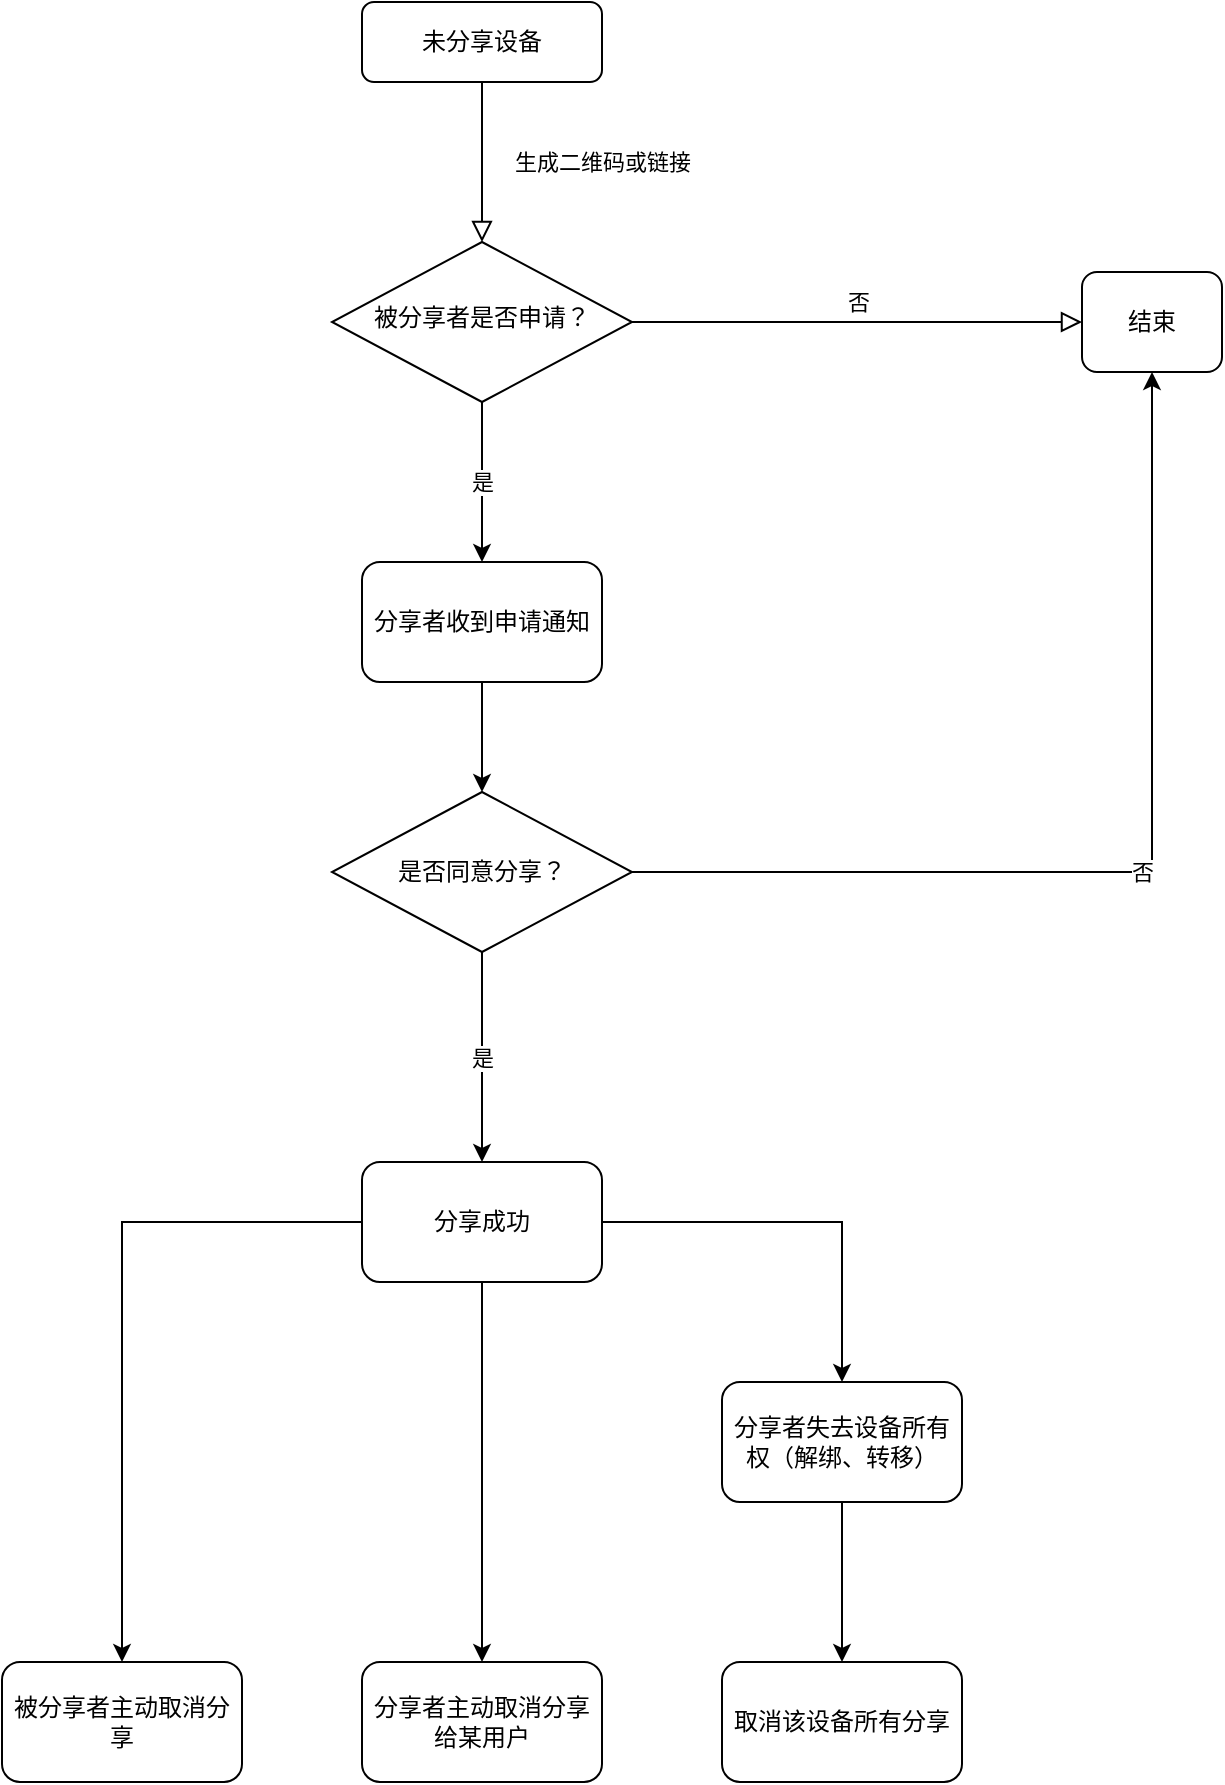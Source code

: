 <mxfile version="21.3.8" type="github">
  <diagram id="C5RBs43oDa-KdzZeNtuy" name="Page-1">
    <mxGraphModel dx="2251" dy="759" grid="1" gridSize="10" guides="1" tooltips="1" connect="1" arrows="1" fold="1" page="1" pageScale="1" pageWidth="827" pageHeight="1169" math="0" shadow="0">
      <root>
        <mxCell id="WIyWlLk6GJQsqaUBKTNV-0" />
        <mxCell id="WIyWlLk6GJQsqaUBKTNV-1" parent="WIyWlLk6GJQsqaUBKTNV-0" />
        <mxCell id="WIyWlLk6GJQsqaUBKTNV-2" value="生成二维码或链接" style="rounded=0;html=1;jettySize=auto;orthogonalLoop=1;fontSize=11;endArrow=block;endFill=0;endSize=8;strokeWidth=1;shadow=0;labelBackgroundColor=none;edgeStyle=orthogonalEdgeStyle;" parent="WIyWlLk6GJQsqaUBKTNV-1" source="WIyWlLk6GJQsqaUBKTNV-3" target="WIyWlLk6GJQsqaUBKTNV-6" edge="1">
          <mxGeometry y="60" relative="1" as="geometry">
            <mxPoint as="offset" />
          </mxGeometry>
        </mxCell>
        <mxCell id="WIyWlLk6GJQsqaUBKTNV-3" value="未分享设备" style="rounded=1;whiteSpace=wrap;html=1;fontSize=12;glass=0;strokeWidth=1;shadow=0;" parent="WIyWlLk6GJQsqaUBKTNV-1" vertex="1">
          <mxGeometry x="160" y="110" width="120" height="40" as="geometry" />
        </mxCell>
        <mxCell id="WIyWlLk6GJQsqaUBKTNV-5" value="否" style="edgeStyle=orthogonalEdgeStyle;rounded=0;html=1;jettySize=auto;orthogonalLoop=1;fontSize=11;endArrow=block;endFill=0;endSize=8;strokeWidth=1;shadow=0;labelBackgroundColor=none;entryX=0;entryY=0.5;entryDx=0;entryDy=0;" parent="WIyWlLk6GJQsqaUBKTNV-1" source="WIyWlLk6GJQsqaUBKTNV-6" target="ylbgoc-JCAawDi8y3SgY-0" edge="1">
          <mxGeometry y="10" relative="1" as="geometry">
            <mxPoint as="offset" />
            <mxPoint x="320" y="210.029" as="targetPoint" />
          </mxGeometry>
        </mxCell>
        <mxCell id="ylbgoc-JCAawDi8y3SgY-2" value="是" style="edgeStyle=orthogonalEdgeStyle;rounded=0;orthogonalLoop=1;jettySize=auto;html=1;entryX=0.5;entryY=0;entryDx=0;entryDy=0;" edge="1" parent="WIyWlLk6GJQsqaUBKTNV-1" source="WIyWlLk6GJQsqaUBKTNV-6" target="ylbgoc-JCAawDi8y3SgY-4">
          <mxGeometry relative="1" as="geometry">
            <mxPoint x="220" y="380" as="targetPoint" />
          </mxGeometry>
        </mxCell>
        <mxCell id="WIyWlLk6GJQsqaUBKTNV-6" value="被分享者是否申请？" style="rhombus;whiteSpace=wrap;html=1;shadow=0;fontFamily=Helvetica;fontSize=12;align=center;strokeWidth=1;spacing=6;spacingTop=-4;" parent="WIyWlLk6GJQsqaUBKTNV-1" vertex="1">
          <mxGeometry x="145" y="230" width="150" height="80" as="geometry" />
        </mxCell>
        <mxCell id="ylbgoc-JCAawDi8y3SgY-0" value="结束" style="rounded=1;whiteSpace=wrap;html=1;" vertex="1" parent="WIyWlLk6GJQsqaUBKTNV-1">
          <mxGeometry x="520" y="245" width="70" height="50" as="geometry" />
        </mxCell>
        <mxCell id="ylbgoc-JCAawDi8y3SgY-6" style="edgeStyle=orthogonalEdgeStyle;rounded=0;orthogonalLoop=1;jettySize=auto;html=1;entryX=0.5;entryY=0;entryDx=0;entryDy=0;" edge="1" parent="WIyWlLk6GJQsqaUBKTNV-1" source="ylbgoc-JCAawDi8y3SgY-4" target="ylbgoc-JCAawDi8y3SgY-5">
          <mxGeometry relative="1" as="geometry" />
        </mxCell>
        <mxCell id="ylbgoc-JCAawDi8y3SgY-4" value="分享者收到申请通知" style="rounded=1;whiteSpace=wrap;html=1;" vertex="1" parent="WIyWlLk6GJQsqaUBKTNV-1">
          <mxGeometry x="160" y="390" width="120" height="60" as="geometry" />
        </mxCell>
        <mxCell id="ylbgoc-JCAawDi8y3SgY-7" value="否" style="edgeStyle=orthogonalEdgeStyle;rounded=0;orthogonalLoop=1;jettySize=auto;html=1;" edge="1" parent="WIyWlLk6GJQsqaUBKTNV-1" source="ylbgoc-JCAawDi8y3SgY-5" target="ylbgoc-JCAawDi8y3SgY-0">
          <mxGeometry relative="1" as="geometry" />
        </mxCell>
        <mxCell id="ylbgoc-JCAawDi8y3SgY-9" value="是" style="edgeStyle=orthogonalEdgeStyle;rounded=0;orthogonalLoop=1;jettySize=auto;html=1;entryX=0.5;entryY=0;entryDx=0;entryDy=0;" edge="1" parent="WIyWlLk6GJQsqaUBKTNV-1" source="ylbgoc-JCAawDi8y3SgY-5" target="ylbgoc-JCAawDi8y3SgY-8">
          <mxGeometry relative="1" as="geometry" />
        </mxCell>
        <mxCell id="ylbgoc-JCAawDi8y3SgY-5" value="是否同意分享？" style="rhombus;whiteSpace=wrap;html=1;" vertex="1" parent="WIyWlLk6GJQsqaUBKTNV-1">
          <mxGeometry x="145" y="505" width="150" height="80" as="geometry" />
        </mxCell>
        <mxCell id="ylbgoc-JCAawDi8y3SgY-11" style="edgeStyle=orthogonalEdgeStyle;rounded=0;orthogonalLoop=1;jettySize=auto;html=1;entryX=0.5;entryY=0;entryDx=0;entryDy=0;" edge="1" parent="WIyWlLk6GJQsqaUBKTNV-1" source="ylbgoc-JCAawDi8y3SgY-8" target="ylbgoc-JCAawDi8y3SgY-10">
          <mxGeometry relative="1" as="geometry" />
        </mxCell>
        <mxCell id="ylbgoc-JCAawDi8y3SgY-15" style="edgeStyle=orthogonalEdgeStyle;rounded=0;orthogonalLoop=1;jettySize=auto;html=1;" edge="1" parent="WIyWlLk6GJQsqaUBKTNV-1" source="ylbgoc-JCAawDi8y3SgY-8" target="ylbgoc-JCAawDi8y3SgY-14">
          <mxGeometry relative="1" as="geometry" />
        </mxCell>
        <mxCell id="ylbgoc-JCAawDi8y3SgY-17" style="edgeStyle=orthogonalEdgeStyle;rounded=0;orthogonalLoop=1;jettySize=auto;html=1;" edge="1" parent="WIyWlLk6GJQsqaUBKTNV-1" source="ylbgoc-JCAawDi8y3SgY-8" target="ylbgoc-JCAawDi8y3SgY-16">
          <mxGeometry relative="1" as="geometry" />
        </mxCell>
        <mxCell id="ylbgoc-JCAawDi8y3SgY-8" value="分享成功" style="rounded=1;whiteSpace=wrap;html=1;" vertex="1" parent="WIyWlLk6GJQsqaUBKTNV-1">
          <mxGeometry x="160" y="690" width="120" height="60" as="geometry" />
        </mxCell>
        <mxCell id="ylbgoc-JCAawDi8y3SgY-13" style="edgeStyle=orthogonalEdgeStyle;rounded=0;orthogonalLoop=1;jettySize=auto;html=1;" edge="1" parent="WIyWlLk6GJQsqaUBKTNV-1" source="ylbgoc-JCAawDi8y3SgY-10" target="ylbgoc-JCAawDi8y3SgY-12">
          <mxGeometry relative="1" as="geometry" />
        </mxCell>
        <mxCell id="ylbgoc-JCAawDi8y3SgY-10" value="分享者失去设备所有权（解绑、转移）" style="rounded=1;whiteSpace=wrap;html=1;" vertex="1" parent="WIyWlLk6GJQsqaUBKTNV-1">
          <mxGeometry x="340" y="800" width="120" height="60" as="geometry" />
        </mxCell>
        <mxCell id="ylbgoc-JCAawDi8y3SgY-12" value="取消该设备所有分享" style="rounded=1;whiteSpace=wrap;html=1;" vertex="1" parent="WIyWlLk6GJQsqaUBKTNV-1">
          <mxGeometry x="340" y="940" width="120" height="60" as="geometry" />
        </mxCell>
        <mxCell id="ylbgoc-JCAawDi8y3SgY-14" value="分享者主动取消分享给某用户" style="rounded=1;whiteSpace=wrap;html=1;" vertex="1" parent="WIyWlLk6GJQsqaUBKTNV-1">
          <mxGeometry x="160" y="940" width="120" height="60" as="geometry" />
        </mxCell>
        <mxCell id="ylbgoc-JCAawDi8y3SgY-16" value="被分享者主动取消分享" style="rounded=1;whiteSpace=wrap;html=1;" vertex="1" parent="WIyWlLk6GJQsqaUBKTNV-1">
          <mxGeometry x="-20" y="940" width="120" height="60" as="geometry" />
        </mxCell>
      </root>
    </mxGraphModel>
  </diagram>
</mxfile>
